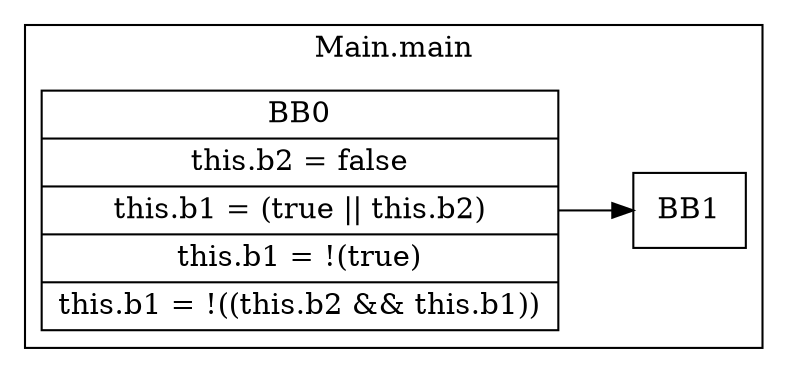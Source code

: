digraph G {
  graph [ rankdir = "LR" ];
  subgraph cluster_0 {
    label = "Main.main"
    M0_BB0 [
      shape="record"
      label="BB0|this.b2 = false|this.b1 = (true \|\| this.b2)|this.b1 = !(true)|this.b1 = !((this.b2 && this.b1))"
    ];
    M0_BB0 -> M0_BB1;
    M0_BB1 [
      shape="record"
      label="BB1"
    ];
  }
}

